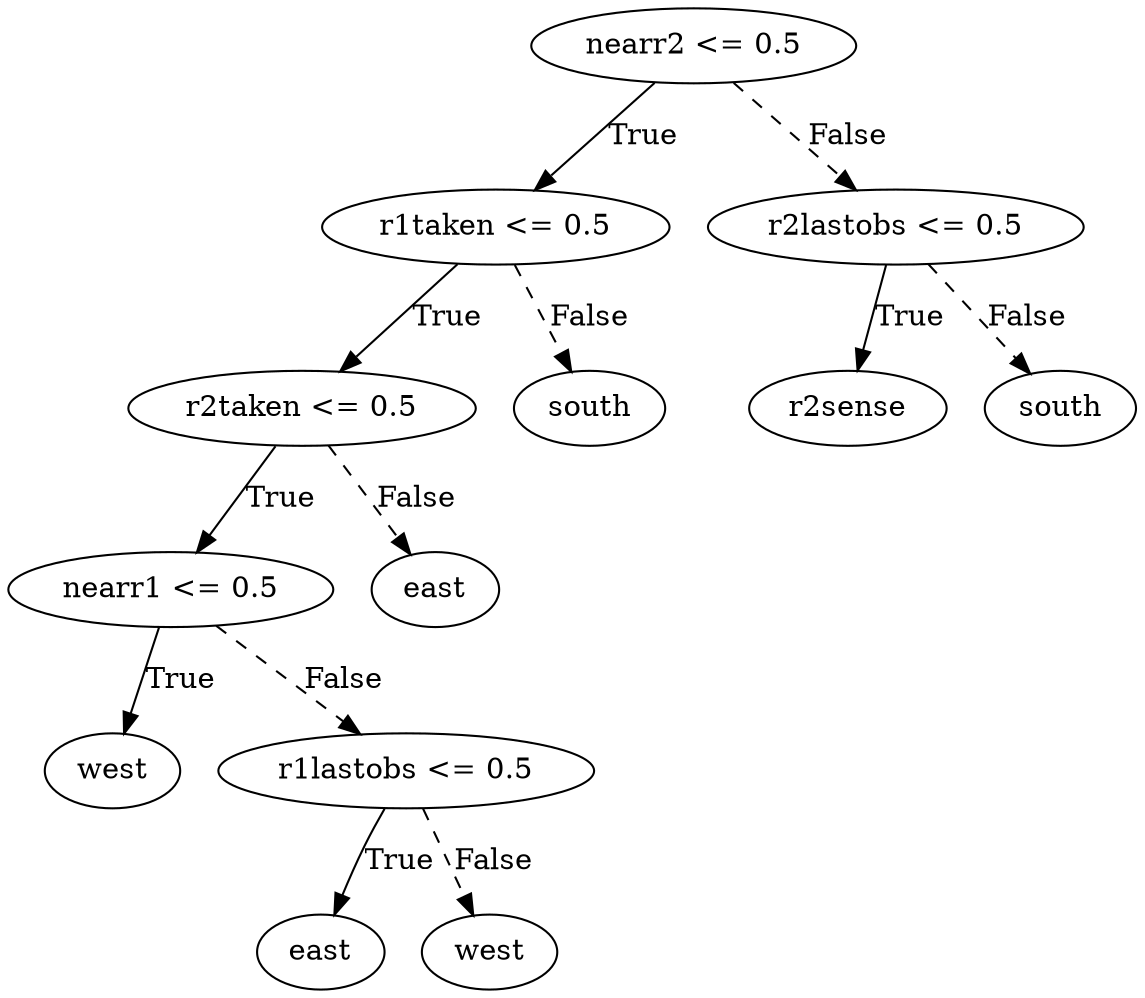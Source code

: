 digraph {
0 [label="nearr2 <= 0.5"];
1 [label="r1taken <= 0.5"];
2 [label="r2taken <= 0.5"];
3 [label="nearr1 <= 0.5"];
4 [label="west"];
3 -> 4 [label="True"];
5 [label="r1lastobs <= 0.5"];
6 [label="east"];
5 -> 6 [label="True"];
7 [label="west"];
5 -> 7 [style="dashed", label="False"];
3 -> 5 [style="dashed", label="False"];
2 -> 3 [label="True"];
8 [label="east"];
2 -> 8 [style="dashed", label="False"];
1 -> 2 [label="True"];
9 [label="south"];
1 -> 9 [style="dashed", label="False"];
0 -> 1 [label="True"];
10 [label="r2lastobs <= 0.5"];
11 [label="r2sense"];
10 -> 11 [label="True"];
12 [label="south"];
10 -> 12 [style="dashed", label="False"];
0 -> 10 [style="dashed", label="False"];

}